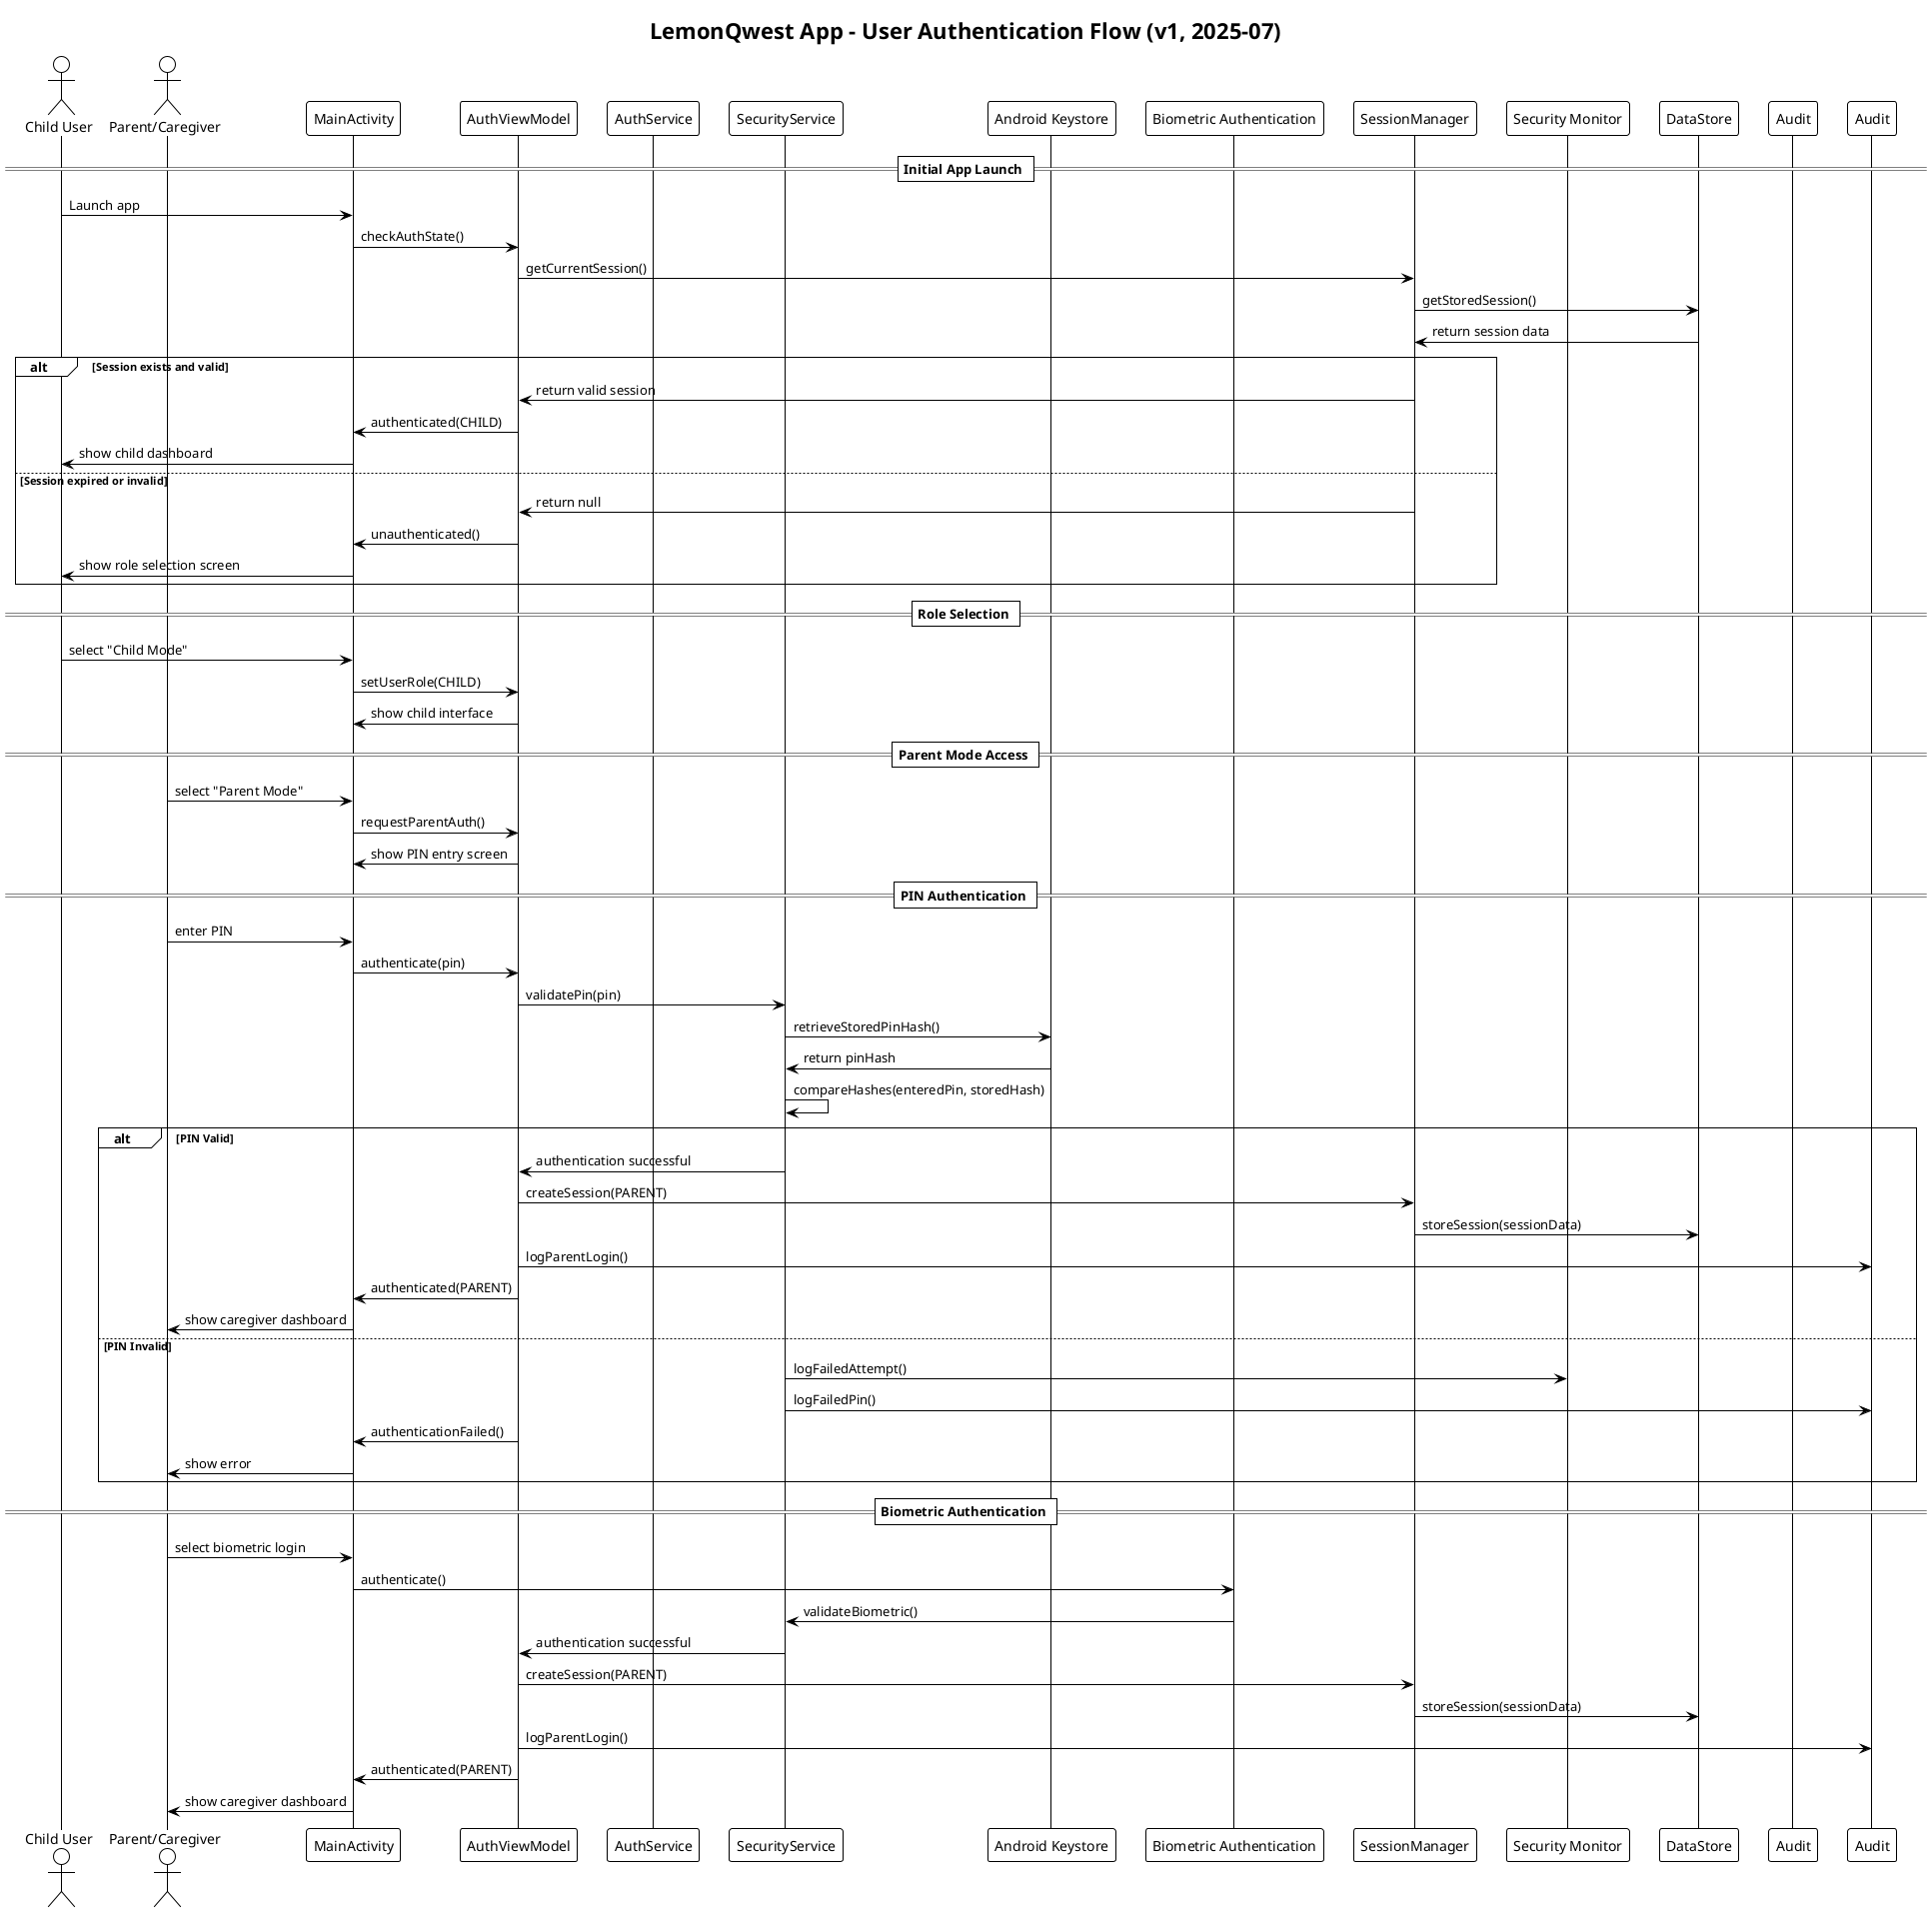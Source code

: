 @startuml user-authentication-flow
!theme plain

title LemonQwest App - User Authentication Flow (v1, 2025-07)

actor Child as "Child User"
actor Parent as "Parent/Caregiver"
participant MainActivity as "MainActivity"
participant AuthViewModel as "AuthViewModel"
participant AuthService as "AuthService"
participant SecurityService as "SecurityService"
participant AndroidKeystore as "Android Keystore"
participant BiometricAuth as "Biometric Authentication"
participant SessionManager as "SessionManager"
participant SecurityMonitor as "Security Monitor"
participant DataStore as "DataStore"
participant AuditTrail as "Audit"

== Initial App Launch ==

Child -> MainActivity: Launch app
MainActivity -> AuthViewModel: checkAuthState()
AuthViewModel -> SessionManager: getCurrentSession()
SessionManager -> DataStore: getStoredSession()
DataStore -> SessionManager: return session data

alt Session exists and valid
    SessionManager -> AuthViewModel: return valid session
    AuthViewModel -> MainActivity: authenticated(CHILD)
    MainActivity -> Child: show child dashboard
else Session expired or invalid
    SessionManager -> AuthViewModel: return null
    AuthViewModel -> MainActivity: unauthenticated()
    MainActivity -> Child: show role selection screen
end

== Role Selection ==

Child -> MainActivity: select "Child Mode"
MainActivity -> AuthViewModel: setUserRole(CHILD)
AuthViewModel -> MainActivity: show child interface

== Parent Mode Access ==

Parent -> MainActivity: select "Parent Mode"
MainActivity -> AuthViewModel: requestParentAuth()
AuthViewModel -> MainActivity: show PIN entry screen

== PIN Authentication ==

Parent -> MainActivity: enter PIN
MainActivity -> AuthViewModel: authenticate(pin)
AuthViewModel -> SecurityService: validatePin(pin)
SecurityService -> AndroidKeystore: retrieveStoredPinHash()
AndroidKeystore -> SecurityService: return pinHash
SecurityService -> SecurityService: compareHashes(enteredPin, storedHash)

alt PIN Valid
    SecurityService -> AuthViewModel: authentication successful
    AuthViewModel -> SessionManager: createSession(PARENT)
    SessionManager -> DataStore: storeSession(sessionData)
    AuthViewModel -> Audit: logParentLogin()
    AuthViewModel -> MainActivity: authenticated(PARENT)
    MainActivity -> Parent: show caregiver dashboard
else PIN Invalid
    SecurityService -> SecurityMonitor: logFailedAttempt()
    SecurityService -> Audit: logFailedPin()
    AuthViewModel -> MainActivity: authenticationFailed()
    MainActivity -> Parent: show error
end

== Biometric Authentication ==

Parent -> MainActivity: select biometric login
MainActivity -> BiometricAuth: authenticate()
BiometricAuth -> SecurityService: validateBiometric()
SecurityService -> AuthViewModel: authentication successful
AuthViewModel -> SessionManager: createSession(PARENT)
SessionManager -> DataStore: storeSession(sessionData)
AuthViewModel -> Audit: logParentLogin()
AuthViewModel -> MainActivity: authenticated(PARENT)
MainActivity -> Parent: show caregiver dashboard

@enduml
